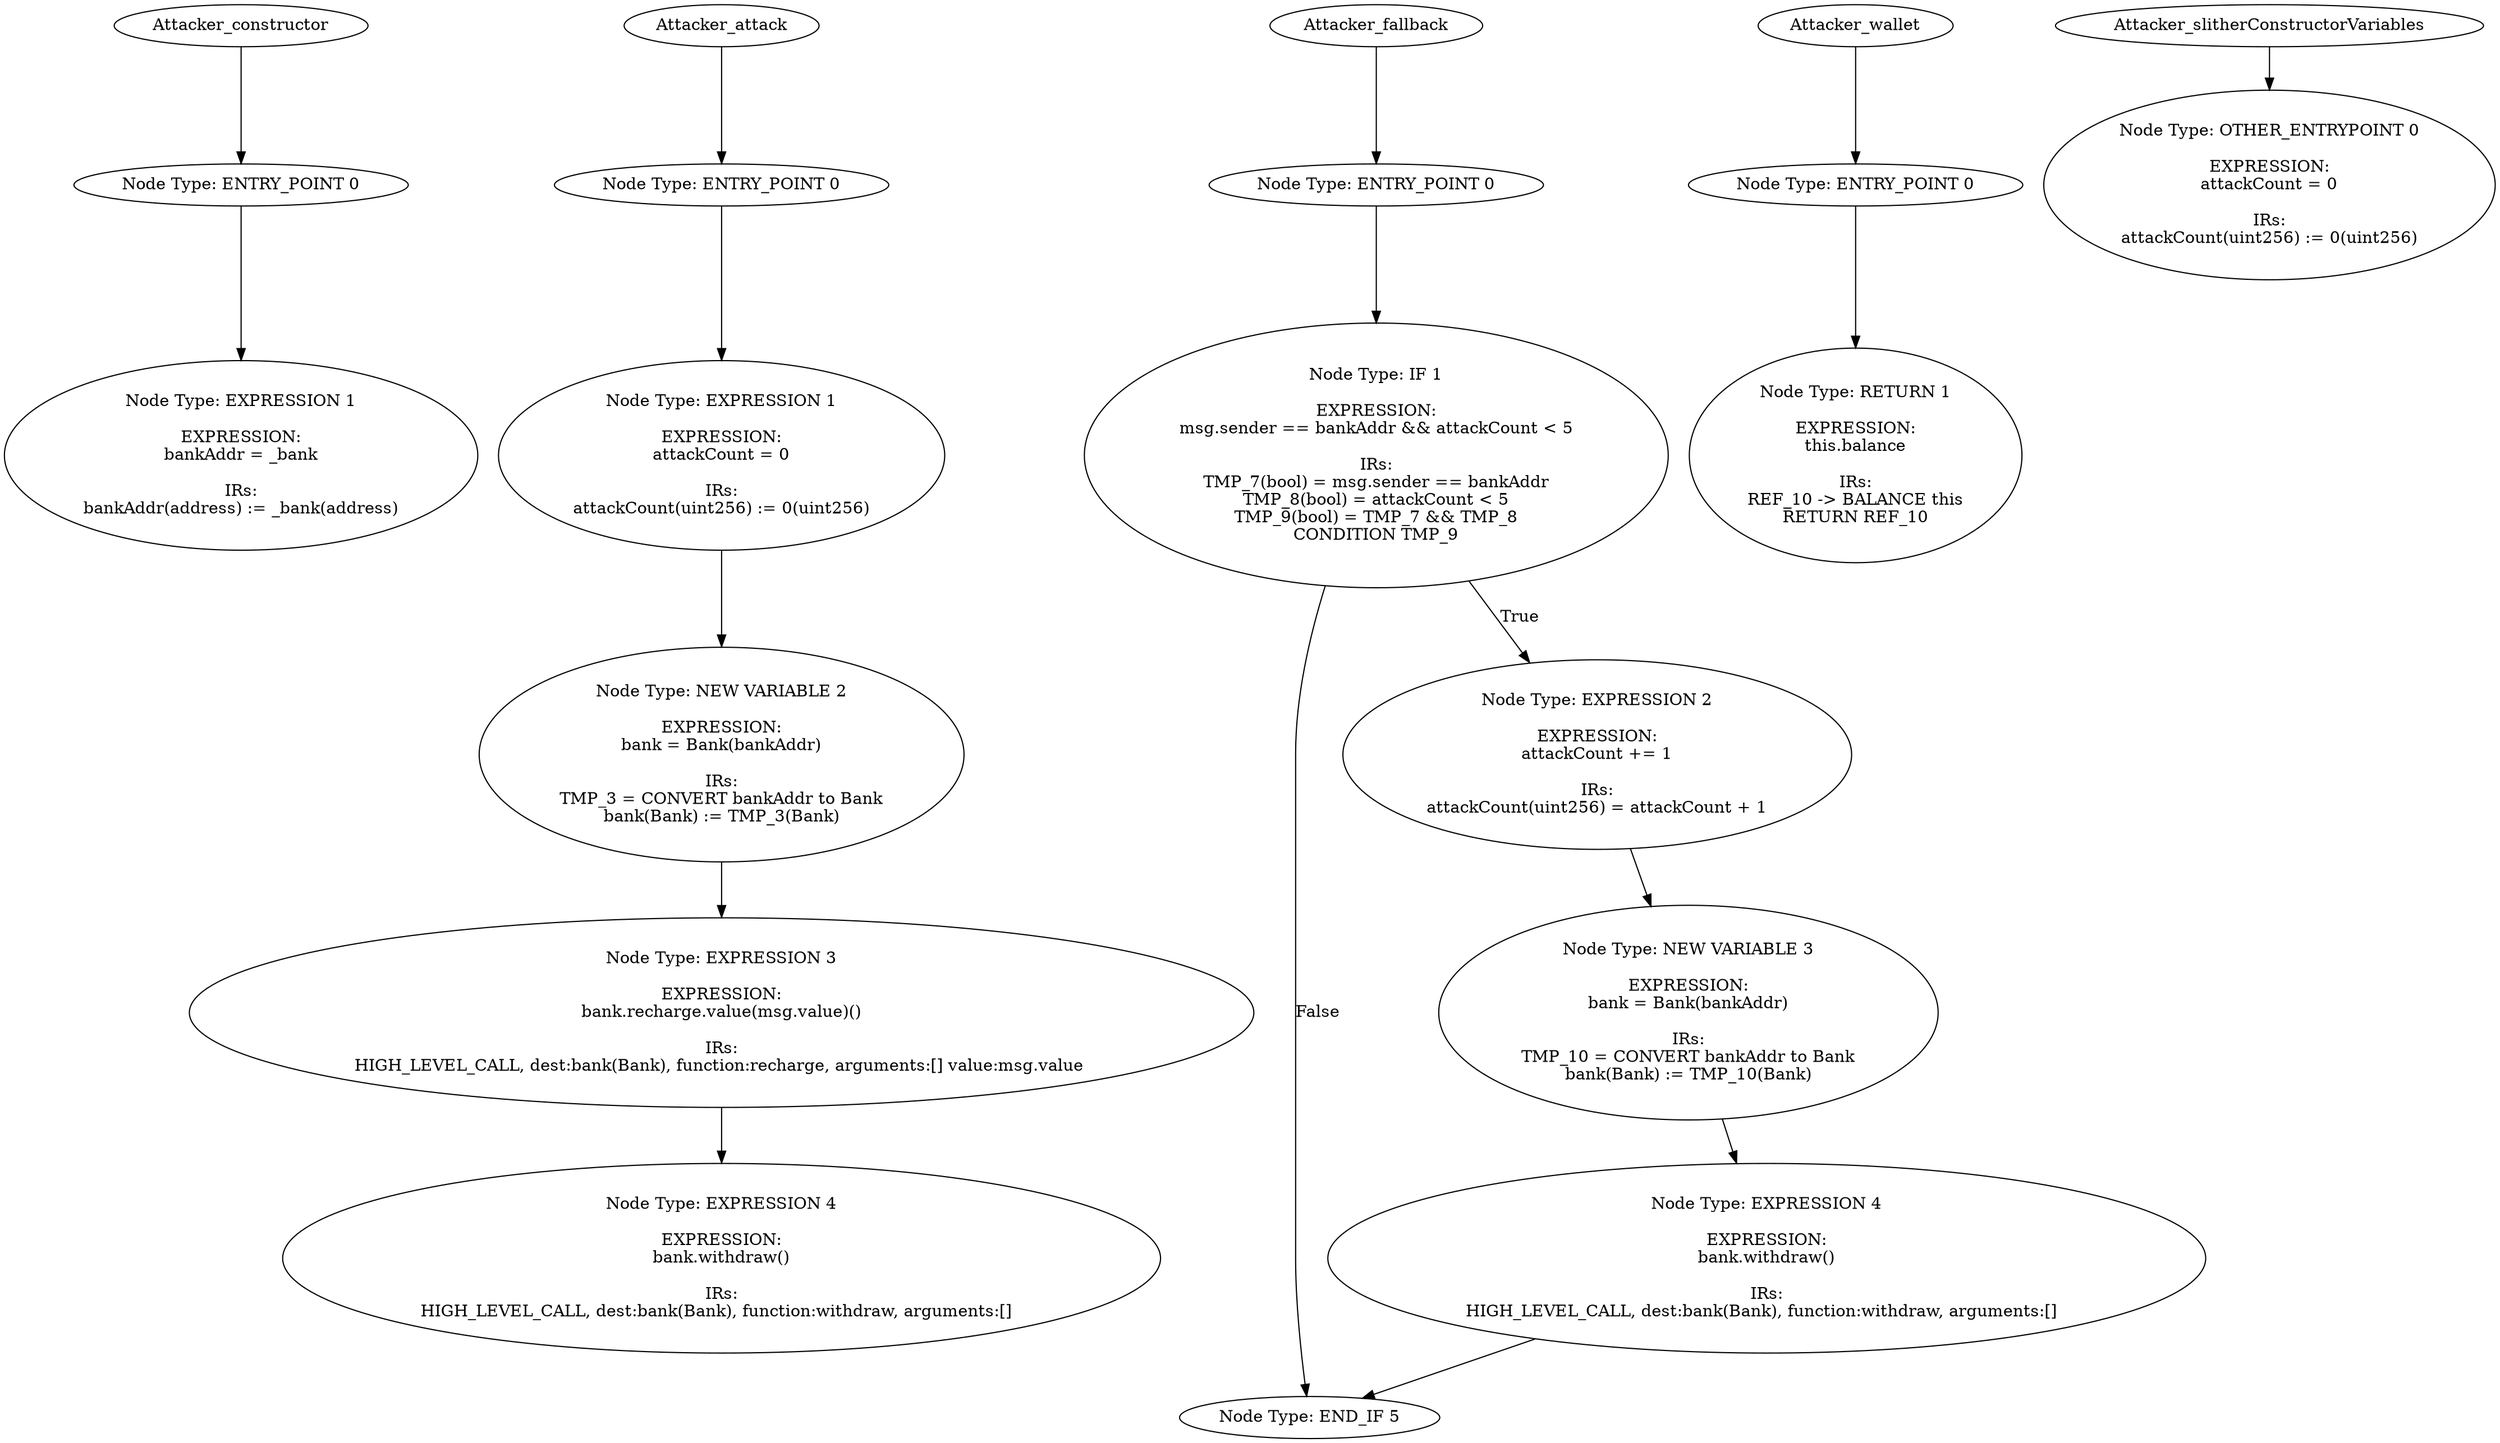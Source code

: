 digraph "" {
	Attacker_constructor_1	[label="Node Type: EXPRESSION 1

EXPRESSION:
bankAddr = _bank

IRs:
bankAddr(address) := _bank(address)"];
	Attacker_constructor_0	[label="Node Type: ENTRY_POINT 0
"];
	Attacker_constructor_0 -> Attacker_constructor_1	[key=0];
	"Attacker_constructor_function.name"	[contract=Attacker,
		label=Attacker_constructor];
	"Attacker_constructor_function.name" -> Attacker_constructor_0	[key=0];
	Attacker_attack_0	[label="Node Type: ENTRY_POINT 0
"];
	Attacker_attack_1	[label="Node Type: EXPRESSION 1

EXPRESSION:
attackCount = 0

IRs:
attackCount(uint256) := 0(uint256)"];
	Attacker_attack_0 -> Attacker_attack_1	[key=0];
	Attacker_attack_2	[label="Node Type: NEW VARIABLE 2

EXPRESSION:
bank = Bank(bankAddr)

IRs:
TMP_3 = CONVERT bankAddr to Bank
bank(Bank) := TMP_3(Bank)"];
	Attacker_attack_1 -> Attacker_attack_2	[key=0];
	Attacker_attack_3	[label="Node Type: EXPRESSION 3

EXPRESSION:
bank.recharge.value(msg.value)()

IRs:
HIGH_LEVEL_CALL, dest:bank(Bank), function:recharge, \
arguments:[] value:msg.value "];
	Attacker_attack_2 -> Attacker_attack_3	[key=0];
	Attacker_attack_4	[label="Node Type: EXPRESSION 4

EXPRESSION:
bank.withdraw()

IRs:
HIGH_LEVEL_CALL, dest:bank(Bank), function:withdraw, arguments:[]  "];
	Attacker_attack_3 -> Attacker_attack_4	[key=0];
	"Attacker_attack_function.name"	[contract=Attacker,
		label=Attacker_attack];
	"Attacker_attack_function.name" -> Attacker_attack_0	[key=0];
	Attacker_fallback_5	[label="Node Type: END_IF 5
"];
	Attacker_fallback_1	[label="Node Type: IF 1

EXPRESSION:
msg.sender == bankAddr && attackCount < 5

IRs:
TMP_7(bool) = msg.sender == bankAddr
TMP_8(bool) = \
attackCount < 5
TMP_9(bool) = TMP_7 && TMP_8
CONDITION TMP_9"];
	Attacker_fallback_1 -> Attacker_fallback_5	[key=0,
		label=False];
	Attacker_fallback_2	[label="Node Type: EXPRESSION 2

EXPRESSION:
attackCount += 1

IRs:
attackCount(uint256) = attackCount + 1"];
	Attacker_fallback_1 -> Attacker_fallback_2	[key=0,
		label=True];
	Attacker_fallback_0	[label="Node Type: ENTRY_POINT 0
"];
	Attacker_fallback_0 -> Attacker_fallback_1	[key=0];
	Attacker_fallback_3	[label="Node Type: NEW VARIABLE 3

EXPRESSION:
bank = Bank(bankAddr)

IRs:
TMP_10 = CONVERT bankAddr to Bank
bank(Bank) := TMP_10(Bank)"];
	Attacker_fallback_2 -> Attacker_fallback_3	[key=0];
	Attacker_fallback_4	[label="Node Type: EXPRESSION 4

EXPRESSION:
bank.withdraw()

IRs:
HIGH_LEVEL_CALL, dest:bank(Bank), function:withdraw, arguments:[]  "];
	Attacker_fallback_3 -> Attacker_fallback_4	[key=0];
	"Attacker_fallback_function.name"	[contract=Attacker,
		label=Attacker_fallback];
	"Attacker_fallback_function.name" -> Attacker_fallback_0	[key=0];
	Attacker_fallback_4 -> Attacker_fallback_5	[key=0];
	Attacker_wallet_1	[label="Node Type: RETURN 1

EXPRESSION:
this.balance

IRs:
REF_10 -> BALANCE this
RETURN REF_10"];
	Attacker_wallet_0	[label="Node Type: ENTRY_POINT 0
"];
	Attacker_wallet_0 -> Attacker_wallet_1	[key=0];
	"Attacker_wallet_function.name"	[contract=Attacker,
		label=Attacker_wallet];
	"Attacker_wallet_function.name" -> Attacker_wallet_0	[key=0];
	Attacker_slitherConstructorVariables_0	[label="Node Type: OTHER_ENTRYPOINT 0

EXPRESSION:
attackCount = 0

IRs:
attackCount(uint256) := 0(uint256)"];
	"Attacker_slitherConstructorVariables_function.name"	[contract=Attacker,
		label=Attacker_slitherConstructorVariables];
	"Attacker_slitherConstructorVariables_function.name" -> Attacker_slitherConstructorVariables_0	[key=0];
}

